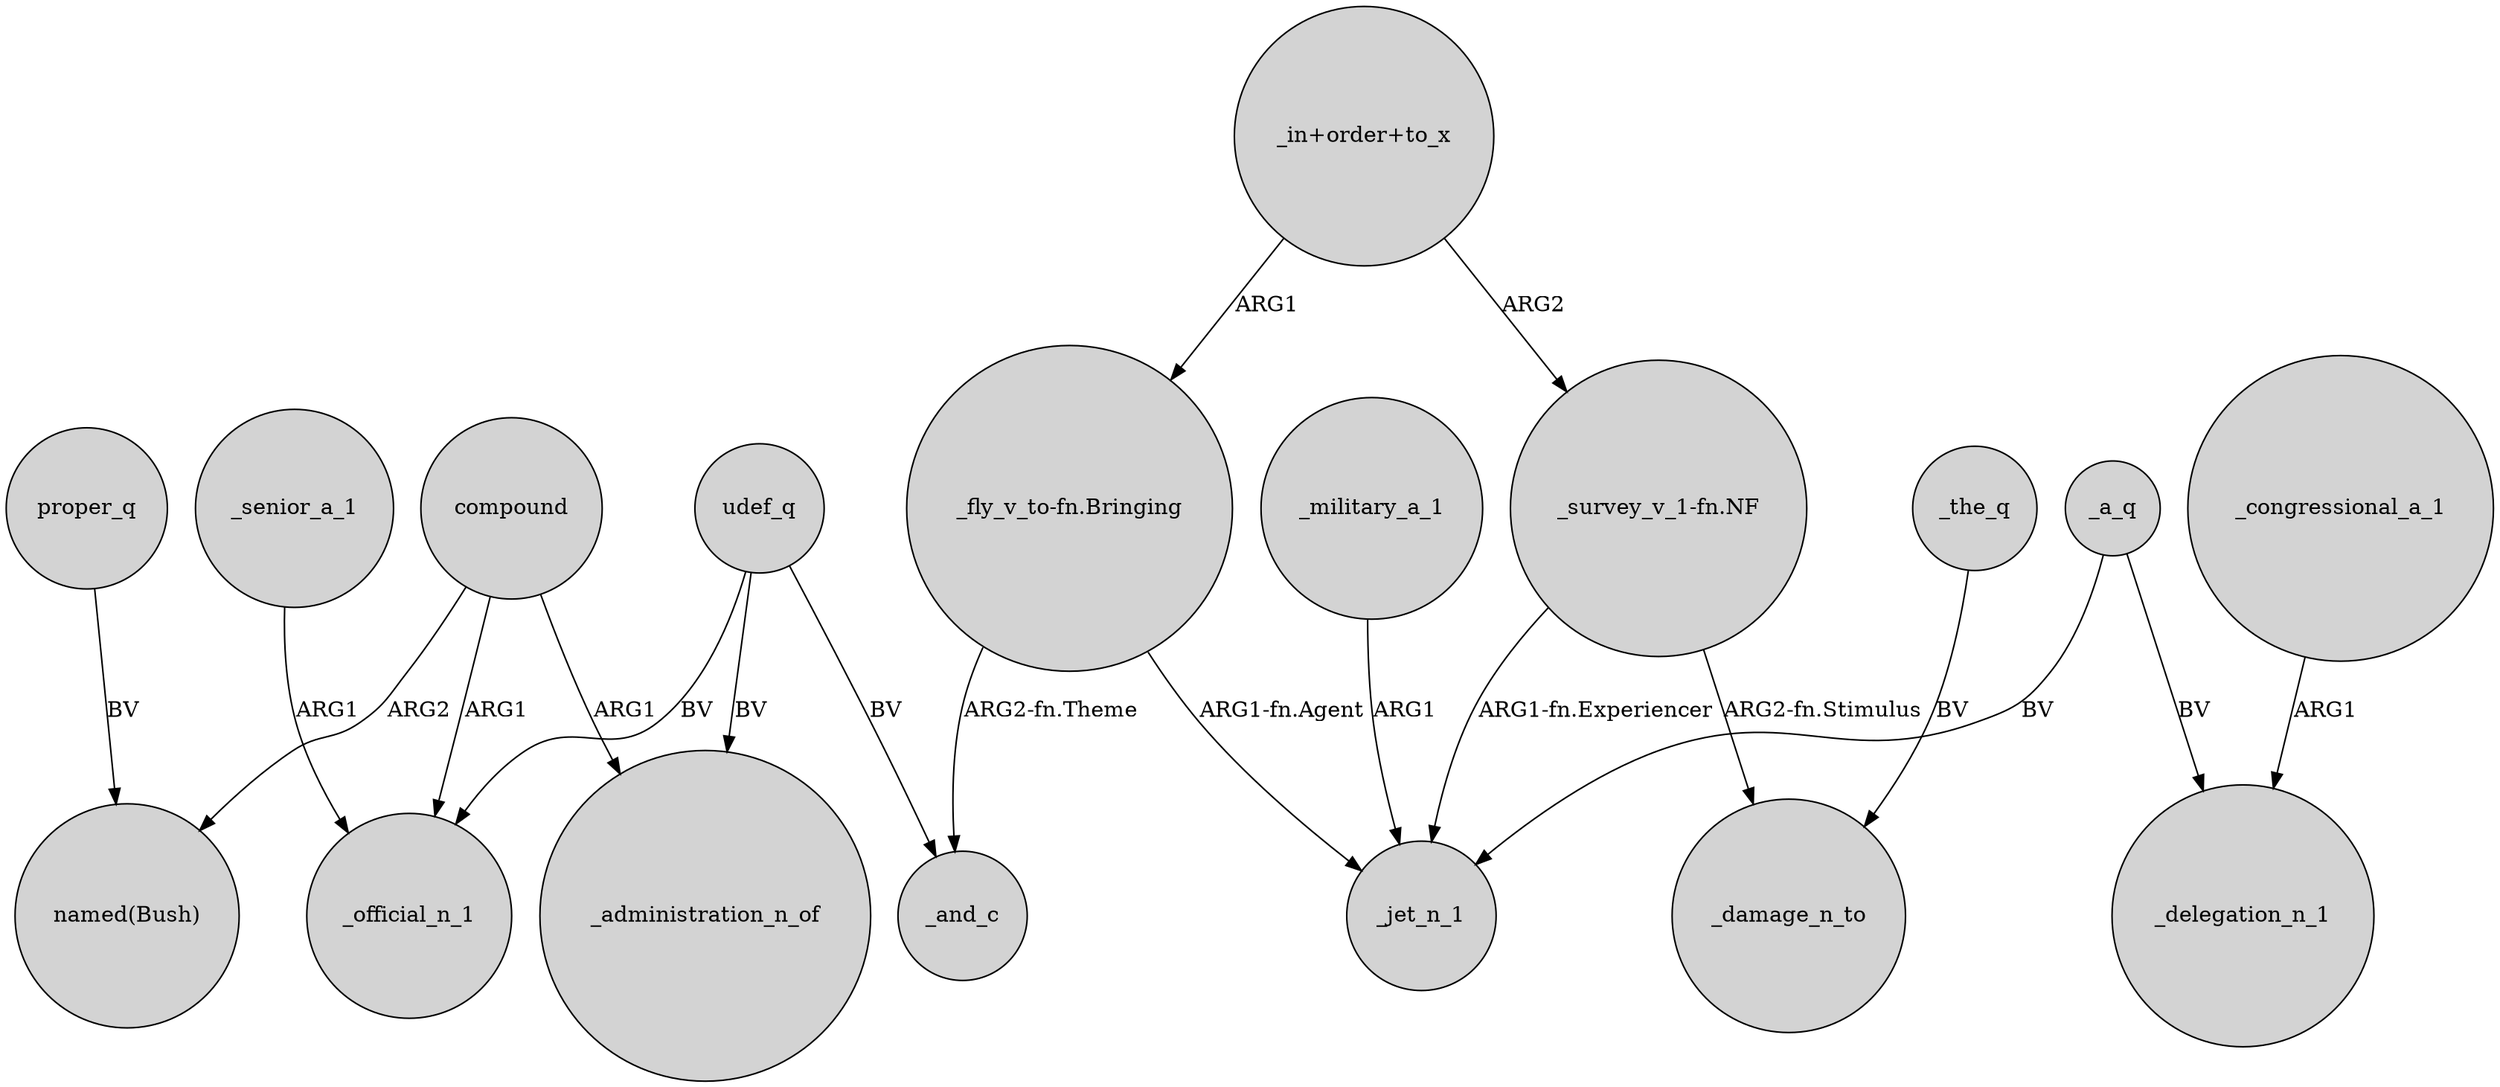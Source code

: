 digraph {
	node [shape=circle style=filled]
	udef_q -> _administration_n_of [label=BV]
	compound -> "named(Bush)" [label=ARG2]
	"_survey_v_1-fn.NF" -> _jet_n_1 [label="ARG1-fn.Experiencer"]
	compound -> _administration_n_of [label=ARG1]
	_a_q -> _jet_n_1 [label=BV]
	"_survey_v_1-fn.NF" -> _damage_n_to [label="ARG2-fn.Stimulus"]
	_a_q -> _delegation_n_1 [label=BV]
	udef_q -> _official_n_1 [label=BV]
	proper_q -> "named(Bush)" [label=BV]
	"_in+order+to_x" -> "_fly_v_to-fn.Bringing" [label=ARG1]
	_congressional_a_1 -> _delegation_n_1 [label=ARG1]
	_senior_a_1 -> _official_n_1 [label=ARG1]
	compound -> _official_n_1 [label=ARG1]
	"_fly_v_to-fn.Bringing" -> _jet_n_1 [label="ARG1-fn.Agent"]
	"_fly_v_to-fn.Bringing" -> _and_c [label="ARG2-fn.Theme"]
	_the_q -> _damage_n_to [label=BV]
	udef_q -> _and_c [label=BV]
	_military_a_1 -> _jet_n_1 [label=ARG1]
	"_in+order+to_x" -> "_survey_v_1-fn.NF" [label=ARG2]
}
